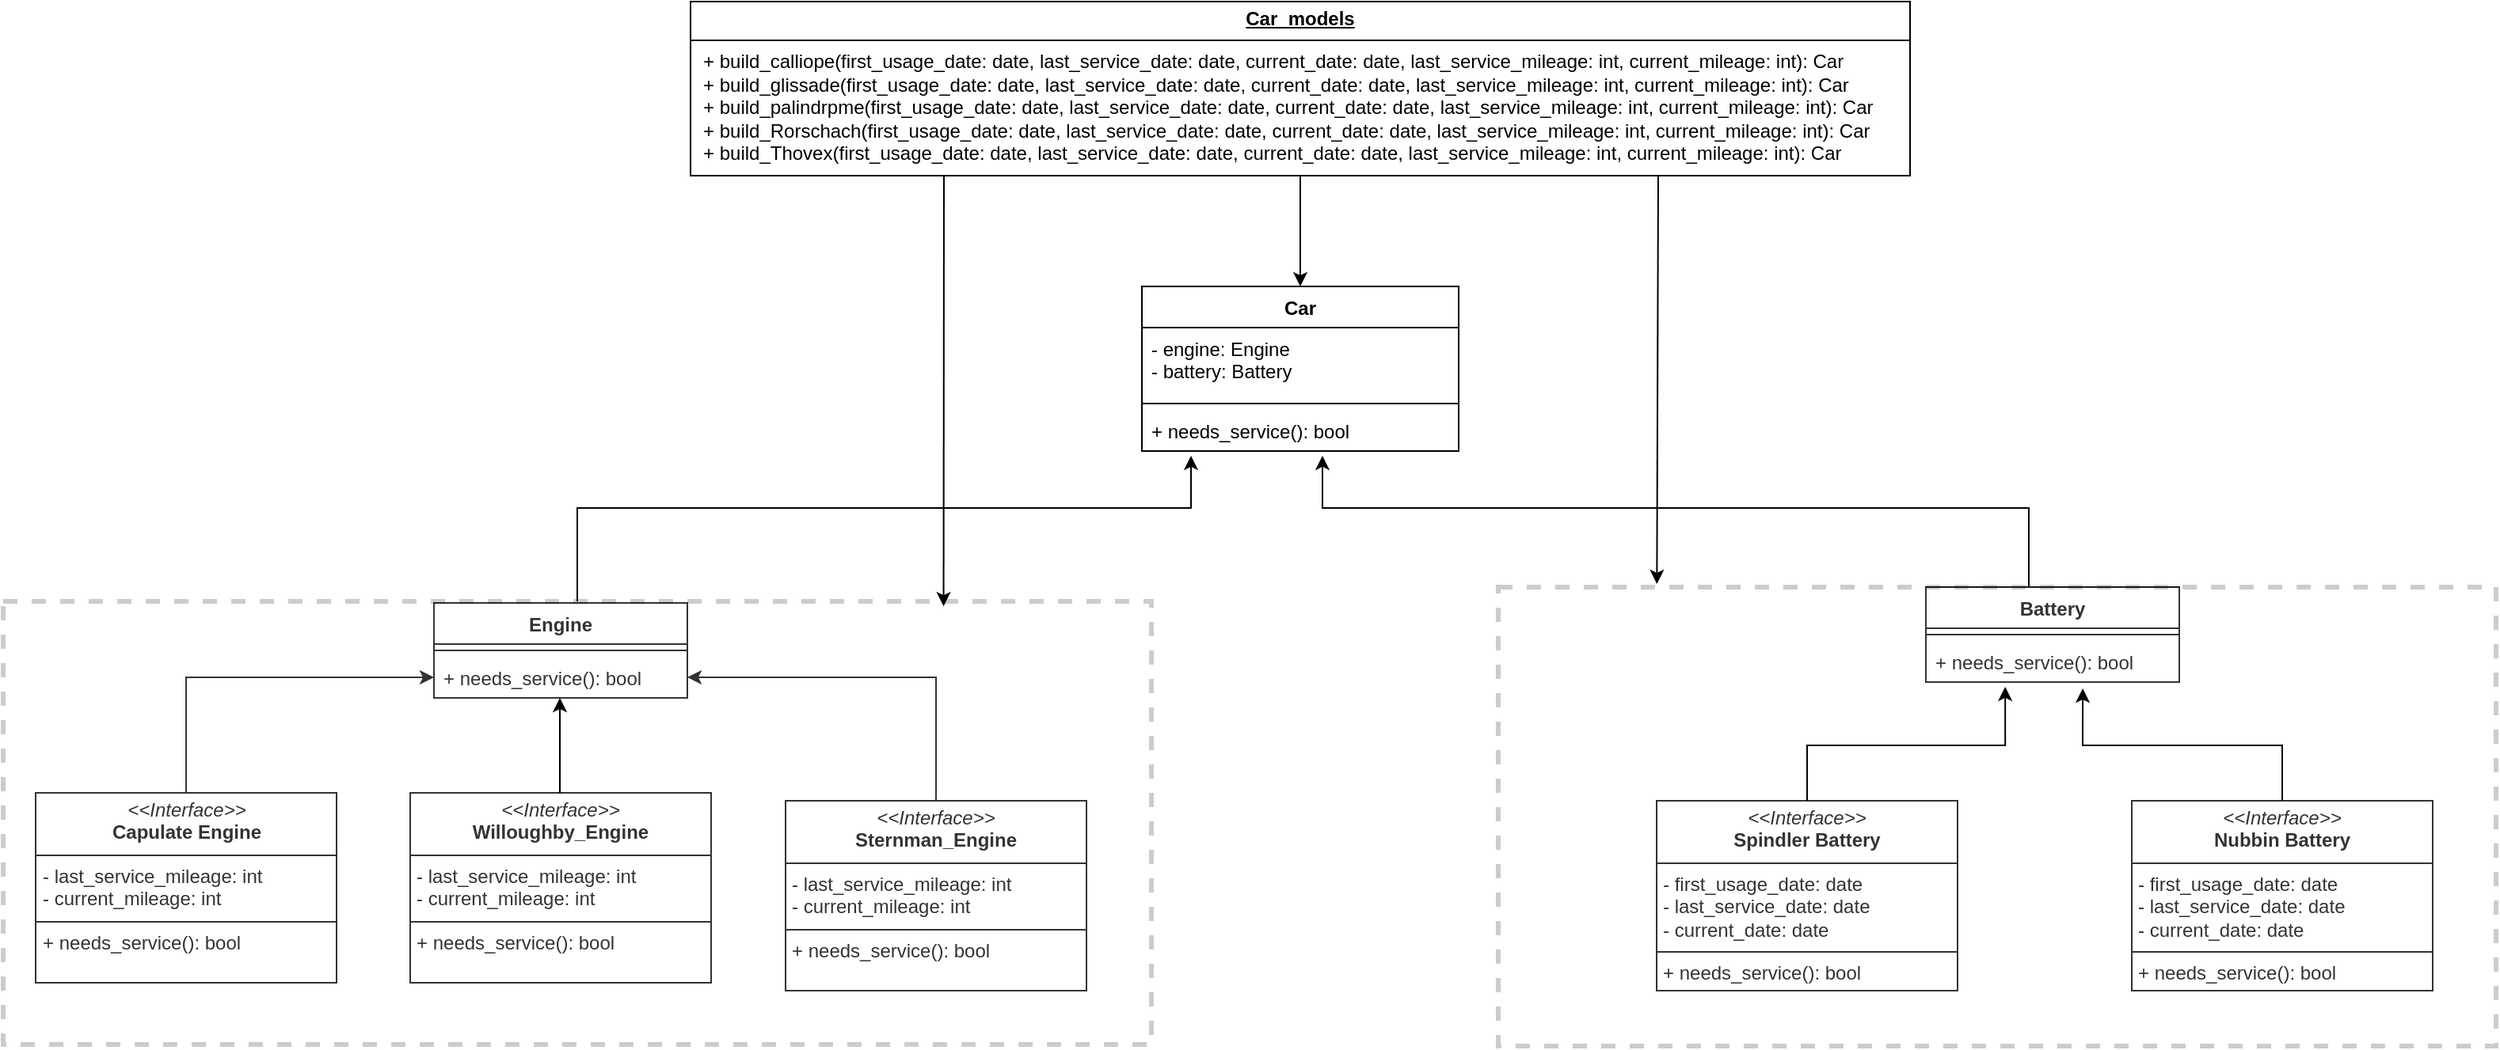 <mxfile version="24.7.11">
  <diagram name="第 1 页" id="w61ZYss2esKU9I8t2u90">
    <mxGraphModel dx="2261" dy="785" grid="1" gridSize="10" guides="1" tooltips="1" connect="1" arrows="1" fold="1" page="1" pageScale="1" pageWidth="827" pageHeight="1169" math="0" shadow="0">
      <root>
        <mxCell id="0" />
        <mxCell id="1" parent="0" />
        <mxCell id="X4zukME_pCzC4F7La8HV-6" value="Car" style="swimlane;fontStyle=1;align=center;verticalAlign=top;childLayout=stackLayout;horizontal=1;startSize=26;horizontalStack=0;resizeParent=1;resizeParentMax=0;resizeLast=0;collapsible=1;marginBottom=0;whiteSpace=wrap;html=1;" vertex="1" parent="1">
          <mxGeometry x="285" y="200" width="200" height="104" as="geometry" />
        </mxCell>
        <mxCell id="X4zukME_pCzC4F7La8HV-7" value="- engine: Engine&lt;div&gt;- battery: Battery&lt;/div&gt;" style="text;strokeColor=none;fillColor=none;align=left;verticalAlign=top;spacingLeft=4;spacingRight=4;overflow=hidden;rotatable=0;points=[[0,0.5],[1,0.5]];portConstraint=eastwest;whiteSpace=wrap;html=1;" vertex="1" parent="X4zukME_pCzC4F7La8HV-6">
          <mxGeometry y="26" width="200" height="44" as="geometry" />
        </mxCell>
        <mxCell id="X4zukME_pCzC4F7La8HV-8" value="" style="line;strokeWidth=1;fillColor=none;align=left;verticalAlign=middle;spacingTop=-1;spacingLeft=3;spacingRight=3;rotatable=0;labelPosition=right;points=[];portConstraint=eastwest;strokeColor=inherit;" vertex="1" parent="X4zukME_pCzC4F7La8HV-6">
          <mxGeometry y="70" width="200" height="8" as="geometry" />
        </mxCell>
        <mxCell id="X4zukME_pCzC4F7La8HV-9" value="+ needs_service(): bool" style="text;strokeColor=none;fillColor=none;align=left;verticalAlign=top;spacingLeft=4;spacingRight=4;overflow=hidden;rotatable=0;points=[[0,0.5],[1,0.5]];portConstraint=eastwest;whiteSpace=wrap;html=1;" vertex="1" parent="X4zukME_pCzC4F7La8HV-6">
          <mxGeometry y="78" width="200" height="26" as="geometry" />
        </mxCell>
        <mxCell id="X4zukME_pCzC4F7La8HV-10" value="&lt;p style=&quot;margin:0px;margin-top:4px;text-align:center;&quot;&gt;&lt;i&gt;&amp;lt;&amp;lt;Interface&amp;gt;&amp;gt;&lt;/i&gt;&lt;br&gt;&lt;b&gt;Spindler Battery&lt;/b&gt;&lt;/p&gt;&lt;hr size=&quot;1&quot; style=&quot;border-style:solid;&quot;&gt;&lt;p style=&quot;margin:0px;margin-left:4px;&quot;&gt;- first_usage_date: date&lt;br&gt;- last_service_date: date&lt;br&gt;&lt;/p&gt;&lt;p style=&quot;margin:0px;margin-left:4px;&quot;&gt;- current_date: date&lt;/p&gt;&lt;hr size=&quot;1&quot; style=&quot;border-style:solid;&quot;&gt;&lt;p style=&quot;margin:0px;margin-left:4px;&quot;&gt;+ needs_service(): bool&lt;/p&gt;" style="verticalAlign=top;align=left;overflow=fill;html=1;whiteSpace=wrap;" vertex="1" parent="1">
          <mxGeometry x="610" y="525" width="190" height="120" as="geometry" />
        </mxCell>
        <mxCell id="X4zukME_pCzC4F7La8HV-11" value="Engine" style="swimlane;fontStyle=1;align=center;verticalAlign=top;childLayout=stackLayout;horizontal=1;startSize=26;horizontalStack=0;resizeParent=1;resizeParentMax=0;resizeLast=0;collapsible=1;marginBottom=0;whiteSpace=wrap;html=1;" vertex="1" parent="1">
          <mxGeometry x="-162" y="400" width="160" height="60" as="geometry" />
        </mxCell>
        <mxCell id="X4zukME_pCzC4F7La8HV-13" value="" style="line;strokeWidth=1;fillColor=none;align=left;verticalAlign=middle;spacingTop=-1;spacingLeft=3;spacingRight=3;rotatable=0;labelPosition=right;points=[];portConstraint=eastwest;strokeColor=inherit;" vertex="1" parent="X4zukME_pCzC4F7La8HV-11">
          <mxGeometry y="26" width="160" height="8" as="geometry" />
        </mxCell>
        <mxCell id="X4zukME_pCzC4F7La8HV-14" value="+ needs_service(): bool" style="text;strokeColor=none;fillColor=none;align=left;verticalAlign=top;spacingLeft=4;spacingRight=4;overflow=hidden;rotatable=0;points=[[0,0.5],[1,0.5]];portConstraint=eastwest;whiteSpace=wrap;html=1;" vertex="1" parent="X4zukME_pCzC4F7La8HV-11">
          <mxGeometry y="34" width="160" height="26" as="geometry" />
        </mxCell>
        <mxCell id="X4zukME_pCzC4F7La8HV-15" value="Battery" style="swimlane;fontStyle=1;align=center;verticalAlign=top;childLayout=stackLayout;horizontal=1;startSize=26;horizontalStack=0;resizeParent=1;resizeParentMax=0;resizeLast=0;collapsible=1;marginBottom=0;whiteSpace=wrap;html=1;" vertex="1" parent="1">
          <mxGeometry x="780" y="390" width="160" height="60" as="geometry" />
        </mxCell>
        <mxCell id="X4zukME_pCzC4F7La8HV-17" value="" style="line;strokeWidth=1;fillColor=none;align=left;verticalAlign=middle;spacingTop=-1;spacingLeft=3;spacingRight=3;rotatable=0;labelPosition=right;points=[];portConstraint=eastwest;strokeColor=inherit;" vertex="1" parent="X4zukME_pCzC4F7La8HV-15">
          <mxGeometry y="26" width="160" height="8" as="geometry" />
        </mxCell>
        <mxCell id="X4zukME_pCzC4F7La8HV-18" value="+ needs_service(): bool" style="text;strokeColor=none;fillColor=none;align=left;verticalAlign=top;spacingLeft=4;spacingRight=4;overflow=hidden;rotatable=0;points=[[0,0.5],[1,0.5]];portConstraint=eastwest;whiteSpace=wrap;html=1;" vertex="1" parent="X4zukME_pCzC4F7La8HV-15">
          <mxGeometry y="34" width="160" height="26" as="geometry" />
        </mxCell>
        <mxCell id="X4zukME_pCzC4F7La8HV-19" value="&lt;p style=&quot;margin:0px;margin-top:4px;text-align:center;&quot;&gt;&lt;i&gt;&amp;lt;&amp;lt;Interface&amp;gt;&amp;gt;&lt;/i&gt;&lt;br&gt;&lt;b&gt;Nubbin Battery&lt;/b&gt;&lt;/p&gt;&lt;hr size=&quot;1&quot; style=&quot;border-style:solid;&quot;&gt;&lt;p style=&quot;margin:0px;margin-left:4px;&quot;&gt;&lt;span style=&quot;background-color: initial;&quot;&gt;- first_usage_date: date&lt;/span&gt;&lt;br&gt;&lt;/p&gt;&lt;p style=&quot;margin: 0px 0px 0px 4px;&quot;&gt;- last_service_date: date&lt;br&gt;&lt;/p&gt;&lt;p style=&quot;margin: 0px 0px 0px 4px;&quot;&gt;- current_date: date&lt;/p&gt;&lt;hr size=&quot;1&quot; style=&quot;border-style:solid;&quot;&gt;&lt;p style=&quot;margin:0px;margin-left:4px;&quot;&gt;&lt;span style=&quot;background-color: initial;&quot;&gt;+ needs_service(): bool&lt;/span&gt;&lt;/p&gt;" style="verticalAlign=top;align=left;overflow=fill;html=1;whiteSpace=wrap;" vertex="1" parent="1">
          <mxGeometry x="910" y="525" width="190" height="120" as="geometry" />
        </mxCell>
        <mxCell id="X4zukME_pCzC4F7La8HV-57" style="edgeStyle=orthogonalEdgeStyle;rounded=0;orthogonalLoop=1;jettySize=auto;html=1;entryX=0;entryY=0.5;entryDx=0;entryDy=0;" edge="1" parent="1" source="X4zukME_pCzC4F7La8HV-20" target="X4zukME_pCzC4F7La8HV-14">
          <mxGeometry relative="1" as="geometry" />
        </mxCell>
        <mxCell id="X4zukME_pCzC4F7La8HV-20" value="&lt;p style=&quot;margin:0px;margin-top:4px;text-align:center;&quot;&gt;&lt;i&gt;&amp;lt;&amp;lt;Interface&amp;gt;&amp;gt;&lt;/i&gt;&lt;br&gt;&lt;b&gt;Capulate Engine&lt;/b&gt;&lt;/p&gt;&lt;hr size=&quot;1&quot; style=&quot;border-style:solid;&quot;&gt;&lt;p style=&quot;margin:0px;margin-left:4px;&quot;&gt;&lt;span style=&quot;background-color: initial;&quot;&gt;- last_service_mileage: int&lt;/span&gt;&lt;br&gt;&lt;/p&gt;&lt;p style=&quot;margin:0px;margin-left:4px;&quot;&gt;- current_mileage: int&lt;span style=&quot;background-color: initial;&quot;&gt;&lt;br&gt;&lt;/span&gt;&lt;/p&gt;&lt;hr size=&quot;1&quot; style=&quot;border-style:solid;&quot;&gt;&lt;p style=&quot;margin:0px;margin-left:4px;&quot;&gt;+ needs_service(): bool&lt;/p&gt;" style="verticalAlign=top;align=left;overflow=fill;html=1;whiteSpace=wrap;" vertex="1" parent="1">
          <mxGeometry x="-413.5" y="520" width="190" height="120" as="geometry" />
        </mxCell>
        <mxCell id="X4zukME_pCzC4F7La8HV-23" value="&lt;p style=&quot;margin:0px;margin-top:4px;text-align:center;&quot;&gt;&lt;i&gt;&amp;lt;&amp;lt;Interface&amp;gt;&amp;gt;&lt;/i&gt;&lt;br&gt;&lt;b&gt;Willoughby_Engine&lt;/b&gt;&lt;/p&gt;&lt;hr size=&quot;1&quot; style=&quot;border-style:solid;&quot;&gt;&lt;p style=&quot;margin:0px;margin-left:4px;&quot;&gt;&lt;span style=&quot;background-color: initial;&quot;&gt;- last_service_mileage: int&lt;/span&gt;&lt;br&gt;&lt;/p&gt;&lt;p style=&quot;margin:0px;margin-left:4px;&quot;&gt;- current_mileage: int&lt;span style=&quot;background-color: initial;&quot;&gt;&lt;br&gt;&lt;/span&gt;&lt;/p&gt;&lt;hr size=&quot;1&quot; style=&quot;border-style:solid;&quot;&gt;&lt;p style=&quot;margin:0px;margin-left:4px;&quot;&gt;+ needs_service(): bool&lt;/p&gt;" style="verticalAlign=top;align=left;overflow=fill;html=1;whiteSpace=wrap;" vertex="1" parent="1">
          <mxGeometry x="-177" y="520" width="190" height="120" as="geometry" />
        </mxCell>
        <mxCell id="X4zukME_pCzC4F7La8HV-56" style="edgeStyle=orthogonalEdgeStyle;rounded=0;orthogonalLoop=1;jettySize=auto;html=1;entryX=1;entryY=0.5;entryDx=0;entryDy=0;" edge="1" parent="1" source="X4zukME_pCzC4F7La8HV-24" target="X4zukME_pCzC4F7La8HV-14">
          <mxGeometry relative="1" as="geometry" />
        </mxCell>
        <mxCell id="X4zukME_pCzC4F7La8HV-24" value="&lt;p style=&quot;margin:0px;margin-top:4px;text-align:center;&quot;&gt;&lt;i&gt;&amp;lt;&amp;lt;Interface&amp;gt;&amp;gt;&lt;/i&gt;&lt;br&gt;&lt;b&gt;Sternman_Engine&lt;/b&gt;&lt;/p&gt;&lt;hr size=&quot;1&quot; style=&quot;border-style:solid;&quot;&gt;&lt;p style=&quot;margin:0px;margin-left:4px;&quot;&gt;&lt;span style=&quot;background-color: initial;&quot;&gt;- last_service_mileage: int&lt;/span&gt;&lt;br&gt;&lt;/p&gt;&lt;p style=&quot;margin:0px;margin-left:4px;&quot;&gt;- current_mileage: int&lt;span style=&quot;background-color: initial;&quot;&gt;&lt;br&gt;&lt;/span&gt;&lt;/p&gt;&lt;hr size=&quot;1&quot; style=&quot;border-style:solid;&quot;&gt;&lt;p style=&quot;margin:0px;margin-left:4px;&quot;&gt;+ needs_service(): bool&lt;/p&gt;" style="verticalAlign=top;align=left;overflow=fill;html=1;whiteSpace=wrap;" vertex="1" parent="1">
          <mxGeometry x="60" y="525" width="190" height="120" as="geometry" />
        </mxCell>
        <mxCell id="X4zukME_pCzC4F7La8HV-32" value="" style="edgeStyle=orthogonalEdgeStyle;rounded=0;orthogonalLoop=1;jettySize=auto;html=1;" edge="1" parent="1" source="X4zukME_pCzC4F7La8HV-26">
          <mxGeometry relative="1" as="geometry">
            <mxPoint x="385" y="200" as="targetPoint" />
          </mxGeometry>
        </mxCell>
        <mxCell id="X4zukME_pCzC4F7La8HV-26" value="&lt;p style=&quot;margin:0px;margin-top:4px;text-align:center;text-decoration:underline;&quot;&gt;&lt;b&gt;Car_models&lt;/b&gt;&lt;/p&gt;&lt;hr size=&quot;1&quot; style=&quot;border-style:solid;&quot;&gt;&lt;p style=&quot;margin:0px;margin-left:8px;&quot;&gt;+ build_calliope(first_usage_date: date, last_service_date: date, current_date: date, last_service_mileage: int, current_mileage: int): Car&lt;/p&gt;&lt;p style=&quot;margin:0px;margin-left:8px;&quot;&gt;+ build_glissade&lt;span style=&quot;background-color: initial;&quot;&gt;(first_usage_date: date, last_service_date: date, current_date: date, last_service_mileage: int, current_mileage: int): Car&lt;/span&gt;&lt;/p&gt;&lt;p style=&quot;margin:0px;margin-left:8px;&quot;&gt;+ build_palindrpme&lt;span style=&quot;background-color: initial;&quot;&gt;(first_usage_date: date, last_service_date: date, current_date: date, last_service_mileage: int, current_mileage: int): Car&lt;/span&gt;&lt;/p&gt;&lt;p style=&quot;margin:0px;margin-left:8px;&quot;&gt;+ build_Rorschach&lt;span style=&quot;background-color: initial;&quot;&gt;(first_usage_date: date, last_service_date: date, current_date: date, last_service_mileage: int, current_mileage: int): Car&lt;/span&gt;&lt;/p&gt;&lt;p style=&quot;margin:0px;margin-left:8px;&quot;&gt;+ build_Thovex&lt;span style=&quot;background-color: initial;&quot;&gt;(first_usage_date: date, last_service_date: date, current_date: date, last_service_mileage: int, current_mileage: int): Car&lt;/span&gt;&lt;/p&gt;" style="verticalAlign=top;align=left;overflow=fill;html=1;whiteSpace=wrap;" vertex="1" parent="1">
          <mxGeometry y="20" width="770" height="110" as="geometry" />
        </mxCell>
        <mxCell id="X4zukME_pCzC4F7La8HV-33" value="" style="verticalLabelPosition=bottom;verticalAlign=top;html=1;shape=mxgraph.basic.rect;fillColor2=none;strokeWidth=3;size=20;indent=5;opacity=20;dashed=1;" vertex="1" parent="1">
          <mxGeometry x="510" y="390" width="630" height="290" as="geometry" />
        </mxCell>
        <mxCell id="X4zukME_pCzC4F7La8HV-43" style="edgeStyle=orthogonalEdgeStyle;rounded=0;orthogonalLoop=1;jettySize=auto;html=1;entryX=0.155;entryY=1.115;entryDx=0;entryDy=0;entryPerimeter=0;" edge="1" parent="1" source="X4zukME_pCzC4F7La8HV-34" target="X4zukME_pCzC4F7La8HV-9">
          <mxGeometry relative="1" as="geometry">
            <mxPoint x="80" y="340" as="targetPoint" />
            <Array as="points">
              <mxPoint x="-72" y="340" />
              <mxPoint x="316" y="340" />
            </Array>
          </mxGeometry>
        </mxCell>
        <mxCell id="X4zukME_pCzC4F7La8HV-34" value="" style="verticalLabelPosition=bottom;verticalAlign=top;html=1;shape=mxgraph.basic.rect;fillColor2=none;strokeWidth=3;size=20;indent=5;opacity=20;dashed=1;" vertex="1" parent="1">
          <mxGeometry x="-434" y="399" width="725" height="280" as="geometry" />
        </mxCell>
        <mxCell id="X4zukME_pCzC4F7La8HV-41" value="" style="endArrow=classic;html=1;rounded=0;entryX=0.819;entryY=0.011;entryDx=0;entryDy=0;entryPerimeter=0;" edge="1" parent="1" target="X4zukME_pCzC4F7La8HV-34">
          <mxGeometry width="50" height="50" relative="1" as="geometry">
            <mxPoint x="160" y="130" as="sourcePoint" />
            <mxPoint x="160" y="280" as="targetPoint" />
          </mxGeometry>
        </mxCell>
        <mxCell id="X4zukME_pCzC4F7La8HV-42" value="" style="endArrow=classic;html=1;rounded=0;entryX=0.159;entryY=-0.007;entryDx=0;entryDy=0;entryPerimeter=0;" edge="1" parent="1" target="X4zukME_pCzC4F7La8HV-33">
          <mxGeometry width="50" height="50" relative="1" as="geometry">
            <mxPoint x="611" y="130" as="sourcePoint" />
            <mxPoint x="610" y="383" as="targetPoint" />
          </mxGeometry>
        </mxCell>
        <mxCell id="X4zukME_pCzC4F7La8HV-44" style="edgeStyle=orthogonalEdgeStyle;rounded=0;orthogonalLoop=1;jettySize=auto;html=1;entryX=0.57;entryY=1.115;entryDx=0;entryDy=0;entryPerimeter=0;" edge="1" parent="1" source="X4zukME_pCzC4F7La8HV-33" target="X4zukME_pCzC4F7La8HV-9">
          <mxGeometry relative="1" as="geometry">
            <Array as="points">
              <mxPoint x="845" y="340" />
              <mxPoint x="399" y="340" />
            </Array>
          </mxGeometry>
        </mxCell>
        <mxCell id="X4zukME_pCzC4F7La8HV-53" value="" style="endArrow=classic;html=1;rounded=0;" edge="1" parent="1">
          <mxGeometry width="50" height="50" relative="1" as="geometry">
            <mxPoint x="-82.5" y="520" as="sourcePoint" />
            <mxPoint x="-82.5" y="460" as="targetPoint" />
          </mxGeometry>
        </mxCell>
        <mxCell id="X4zukME_pCzC4F7La8HV-58" style="edgeStyle=orthogonalEdgeStyle;rounded=0;orthogonalLoop=1;jettySize=auto;html=1;entryX=0.313;entryY=1.115;entryDx=0;entryDy=0;entryPerimeter=0;" edge="1" parent="1" source="X4zukME_pCzC4F7La8HV-10" target="X4zukME_pCzC4F7La8HV-18">
          <mxGeometry relative="1" as="geometry">
            <Array as="points">
              <mxPoint x="705" y="490" />
              <mxPoint x="830" y="490" />
            </Array>
          </mxGeometry>
        </mxCell>
        <mxCell id="X4zukME_pCzC4F7La8HV-59" style="edgeStyle=orthogonalEdgeStyle;rounded=0;orthogonalLoop=1;jettySize=auto;html=1;entryX=0.619;entryY=1.154;entryDx=0;entryDy=0;entryPerimeter=0;" edge="1" parent="1" source="X4zukME_pCzC4F7La8HV-19" target="X4zukME_pCzC4F7La8HV-18">
          <mxGeometry relative="1" as="geometry">
            <Array as="points">
              <mxPoint x="1005" y="490" />
              <mxPoint x="879" y="490" />
            </Array>
          </mxGeometry>
        </mxCell>
      </root>
    </mxGraphModel>
  </diagram>
</mxfile>
